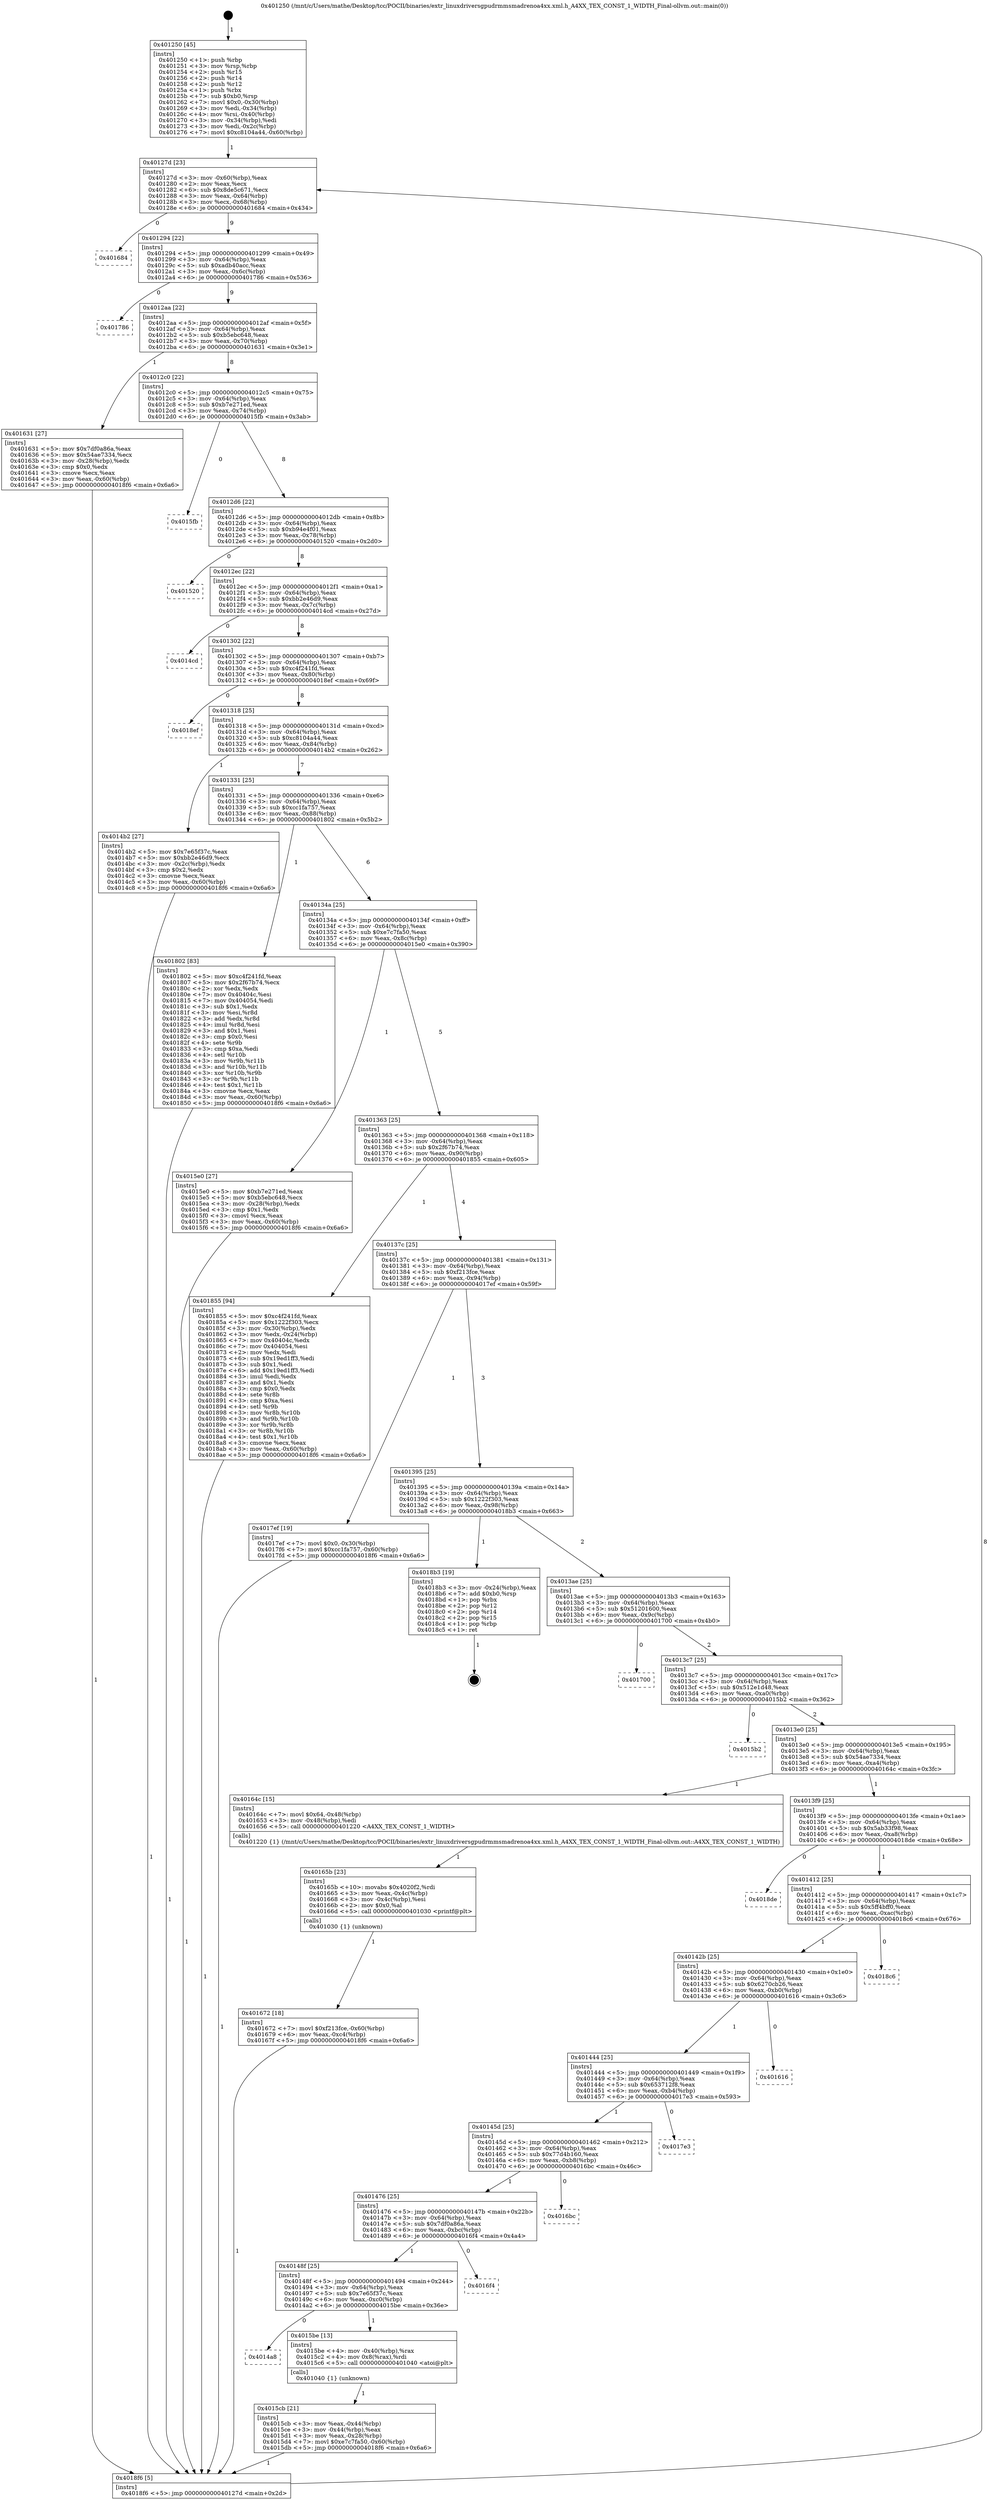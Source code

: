 digraph "0x401250" {
  label = "0x401250 (/mnt/c/Users/mathe/Desktop/tcc/POCII/binaries/extr_linuxdriversgpudrmmsmadrenoa4xx.xml.h_A4XX_TEX_CONST_1_WIDTH_Final-ollvm.out::main(0))"
  labelloc = "t"
  node[shape=record]

  Entry [label="",width=0.3,height=0.3,shape=circle,fillcolor=black,style=filled]
  "0x40127d" [label="{
     0x40127d [23]\l
     | [instrs]\l
     &nbsp;&nbsp;0x40127d \<+3\>: mov -0x60(%rbp),%eax\l
     &nbsp;&nbsp;0x401280 \<+2\>: mov %eax,%ecx\l
     &nbsp;&nbsp;0x401282 \<+6\>: sub $0x8de5c671,%ecx\l
     &nbsp;&nbsp;0x401288 \<+3\>: mov %eax,-0x64(%rbp)\l
     &nbsp;&nbsp;0x40128b \<+3\>: mov %ecx,-0x68(%rbp)\l
     &nbsp;&nbsp;0x40128e \<+6\>: je 0000000000401684 \<main+0x434\>\l
  }"]
  "0x401684" [label="{
     0x401684\l
  }", style=dashed]
  "0x401294" [label="{
     0x401294 [22]\l
     | [instrs]\l
     &nbsp;&nbsp;0x401294 \<+5\>: jmp 0000000000401299 \<main+0x49\>\l
     &nbsp;&nbsp;0x401299 \<+3\>: mov -0x64(%rbp),%eax\l
     &nbsp;&nbsp;0x40129c \<+5\>: sub $0xadb40acc,%eax\l
     &nbsp;&nbsp;0x4012a1 \<+3\>: mov %eax,-0x6c(%rbp)\l
     &nbsp;&nbsp;0x4012a4 \<+6\>: je 0000000000401786 \<main+0x536\>\l
  }"]
  Exit [label="",width=0.3,height=0.3,shape=circle,fillcolor=black,style=filled,peripheries=2]
  "0x401786" [label="{
     0x401786\l
  }", style=dashed]
  "0x4012aa" [label="{
     0x4012aa [22]\l
     | [instrs]\l
     &nbsp;&nbsp;0x4012aa \<+5\>: jmp 00000000004012af \<main+0x5f\>\l
     &nbsp;&nbsp;0x4012af \<+3\>: mov -0x64(%rbp),%eax\l
     &nbsp;&nbsp;0x4012b2 \<+5\>: sub $0xb5ebc648,%eax\l
     &nbsp;&nbsp;0x4012b7 \<+3\>: mov %eax,-0x70(%rbp)\l
     &nbsp;&nbsp;0x4012ba \<+6\>: je 0000000000401631 \<main+0x3e1\>\l
  }"]
  "0x401672" [label="{
     0x401672 [18]\l
     | [instrs]\l
     &nbsp;&nbsp;0x401672 \<+7\>: movl $0xf213fce,-0x60(%rbp)\l
     &nbsp;&nbsp;0x401679 \<+6\>: mov %eax,-0xc4(%rbp)\l
     &nbsp;&nbsp;0x40167f \<+5\>: jmp 00000000004018f6 \<main+0x6a6\>\l
  }"]
  "0x401631" [label="{
     0x401631 [27]\l
     | [instrs]\l
     &nbsp;&nbsp;0x401631 \<+5\>: mov $0x7df0a86a,%eax\l
     &nbsp;&nbsp;0x401636 \<+5\>: mov $0x54ae7334,%ecx\l
     &nbsp;&nbsp;0x40163b \<+3\>: mov -0x28(%rbp),%edx\l
     &nbsp;&nbsp;0x40163e \<+3\>: cmp $0x0,%edx\l
     &nbsp;&nbsp;0x401641 \<+3\>: cmove %ecx,%eax\l
     &nbsp;&nbsp;0x401644 \<+3\>: mov %eax,-0x60(%rbp)\l
     &nbsp;&nbsp;0x401647 \<+5\>: jmp 00000000004018f6 \<main+0x6a6\>\l
  }"]
  "0x4012c0" [label="{
     0x4012c0 [22]\l
     | [instrs]\l
     &nbsp;&nbsp;0x4012c0 \<+5\>: jmp 00000000004012c5 \<main+0x75\>\l
     &nbsp;&nbsp;0x4012c5 \<+3\>: mov -0x64(%rbp),%eax\l
     &nbsp;&nbsp;0x4012c8 \<+5\>: sub $0xb7e271ed,%eax\l
     &nbsp;&nbsp;0x4012cd \<+3\>: mov %eax,-0x74(%rbp)\l
     &nbsp;&nbsp;0x4012d0 \<+6\>: je 00000000004015fb \<main+0x3ab\>\l
  }"]
  "0x40165b" [label="{
     0x40165b [23]\l
     | [instrs]\l
     &nbsp;&nbsp;0x40165b \<+10\>: movabs $0x4020f2,%rdi\l
     &nbsp;&nbsp;0x401665 \<+3\>: mov %eax,-0x4c(%rbp)\l
     &nbsp;&nbsp;0x401668 \<+3\>: mov -0x4c(%rbp),%esi\l
     &nbsp;&nbsp;0x40166b \<+2\>: mov $0x0,%al\l
     &nbsp;&nbsp;0x40166d \<+5\>: call 0000000000401030 \<printf@plt\>\l
     | [calls]\l
     &nbsp;&nbsp;0x401030 \{1\} (unknown)\l
  }"]
  "0x4015fb" [label="{
     0x4015fb\l
  }", style=dashed]
  "0x4012d6" [label="{
     0x4012d6 [22]\l
     | [instrs]\l
     &nbsp;&nbsp;0x4012d6 \<+5\>: jmp 00000000004012db \<main+0x8b\>\l
     &nbsp;&nbsp;0x4012db \<+3\>: mov -0x64(%rbp),%eax\l
     &nbsp;&nbsp;0x4012de \<+5\>: sub $0xb94e4f01,%eax\l
     &nbsp;&nbsp;0x4012e3 \<+3\>: mov %eax,-0x78(%rbp)\l
     &nbsp;&nbsp;0x4012e6 \<+6\>: je 0000000000401520 \<main+0x2d0\>\l
  }"]
  "0x4015cb" [label="{
     0x4015cb [21]\l
     | [instrs]\l
     &nbsp;&nbsp;0x4015cb \<+3\>: mov %eax,-0x44(%rbp)\l
     &nbsp;&nbsp;0x4015ce \<+3\>: mov -0x44(%rbp),%eax\l
     &nbsp;&nbsp;0x4015d1 \<+3\>: mov %eax,-0x28(%rbp)\l
     &nbsp;&nbsp;0x4015d4 \<+7\>: movl $0xe7c7fa50,-0x60(%rbp)\l
     &nbsp;&nbsp;0x4015db \<+5\>: jmp 00000000004018f6 \<main+0x6a6\>\l
  }"]
  "0x401520" [label="{
     0x401520\l
  }", style=dashed]
  "0x4012ec" [label="{
     0x4012ec [22]\l
     | [instrs]\l
     &nbsp;&nbsp;0x4012ec \<+5\>: jmp 00000000004012f1 \<main+0xa1\>\l
     &nbsp;&nbsp;0x4012f1 \<+3\>: mov -0x64(%rbp),%eax\l
     &nbsp;&nbsp;0x4012f4 \<+5\>: sub $0xbb2e46d9,%eax\l
     &nbsp;&nbsp;0x4012f9 \<+3\>: mov %eax,-0x7c(%rbp)\l
     &nbsp;&nbsp;0x4012fc \<+6\>: je 00000000004014cd \<main+0x27d\>\l
  }"]
  "0x4014a8" [label="{
     0x4014a8\l
  }", style=dashed]
  "0x4014cd" [label="{
     0x4014cd\l
  }", style=dashed]
  "0x401302" [label="{
     0x401302 [22]\l
     | [instrs]\l
     &nbsp;&nbsp;0x401302 \<+5\>: jmp 0000000000401307 \<main+0xb7\>\l
     &nbsp;&nbsp;0x401307 \<+3\>: mov -0x64(%rbp),%eax\l
     &nbsp;&nbsp;0x40130a \<+5\>: sub $0xc4f241fd,%eax\l
     &nbsp;&nbsp;0x40130f \<+3\>: mov %eax,-0x80(%rbp)\l
     &nbsp;&nbsp;0x401312 \<+6\>: je 00000000004018ef \<main+0x69f\>\l
  }"]
  "0x4015be" [label="{
     0x4015be [13]\l
     | [instrs]\l
     &nbsp;&nbsp;0x4015be \<+4\>: mov -0x40(%rbp),%rax\l
     &nbsp;&nbsp;0x4015c2 \<+4\>: mov 0x8(%rax),%rdi\l
     &nbsp;&nbsp;0x4015c6 \<+5\>: call 0000000000401040 \<atoi@plt\>\l
     | [calls]\l
     &nbsp;&nbsp;0x401040 \{1\} (unknown)\l
  }"]
  "0x4018ef" [label="{
     0x4018ef\l
  }", style=dashed]
  "0x401318" [label="{
     0x401318 [25]\l
     | [instrs]\l
     &nbsp;&nbsp;0x401318 \<+5\>: jmp 000000000040131d \<main+0xcd\>\l
     &nbsp;&nbsp;0x40131d \<+3\>: mov -0x64(%rbp),%eax\l
     &nbsp;&nbsp;0x401320 \<+5\>: sub $0xc8104a44,%eax\l
     &nbsp;&nbsp;0x401325 \<+6\>: mov %eax,-0x84(%rbp)\l
     &nbsp;&nbsp;0x40132b \<+6\>: je 00000000004014b2 \<main+0x262\>\l
  }"]
  "0x40148f" [label="{
     0x40148f [25]\l
     | [instrs]\l
     &nbsp;&nbsp;0x40148f \<+5\>: jmp 0000000000401494 \<main+0x244\>\l
     &nbsp;&nbsp;0x401494 \<+3\>: mov -0x64(%rbp),%eax\l
     &nbsp;&nbsp;0x401497 \<+5\>: sub $0x7e65f37c,%eax\l
     &nbsp;&nbsp;0x40149c \<+6\>: mov %eax,-0xc0(%rbp)\l
     &nbsp;&nbsp;0x4014a2 \<+6\>: je 00000000004015be \<main+0x36e\>\l
  }"]
  "0x4014b2" [label="{
     0x4014b2 [27]\l
     | [instrs]\l
     &nbsp;&nbsp;0x4014b2 \<+5\>: mov $0x7e65f37c,%eax\l
     &nbsp;&nbsp;0x4014b7 \<+5\>: mov $0xbb2e46d9,%ecx\l
     &nbsp;&nbsp;0x4014bc \<+3\>: mov -0x2c(%rbp),%edx\l
     &nbsp;&nbsp;0x4014bf \<+3\>: cmp $0x2,%edx\l
     &nbsp;&nbsp;0x4014c2 \<+3\>: cmovne %ecx,%eax\l
     &nbsp;&nbsp;0x4014c5 \<+3\>: mov %eax,-0x60(%rbp)\l
     &nbsp;&nbsp;0x4014c8 \<+5\>: jmp 00000000004018f6 \<main+0x6a6\>\l
  }"]
  "0x401331" [label="{
     0x401331 [25]\l
     | [instrs]\l
     &nbsp;&nbsp;0x401331 \<+5\>: jmp 0000000000401336 \<main+0xe6\>\l
     &nbsp;&nbsp;0x401336 \<+3\>: mov -0x64(%rbp),%eax\l
     &nbsp;&nbsp;0x401339 \<+5\>: sub $0xcc1fa757,%eax\l
     &nbsp;&nbsp;0x40133e \<+6\>: mov %eax,-0x88(%rbp)\l
     &nbsp;&nbsp;0x401344 \<+6\>: je 0000000000401802 \<main+0x5b2\>\l
  }"]
  "0x4018f6" [label="{
     0x4018f6 [5]\l
     | [instrs]\l
     &nbsp;&nbsp;0x4018f6 \<+5\>: jmp 000000000040127d \<main+0x2d\>\l
  }"]
  "0x401250" [label="{
     0x401250 [45]\l
     | [instrs]\l
     &nbsp;&nbsp;0x401250 \<+1\>: push %rbp\l
     &nbsp;&nbsp;0x401251 \<+3\>: mov %rsp,%rbp\l
     &nbsp;&nbsp;0x401254 \<+2\>: push %r15\l
     &nbsp;&nbsp;0x401256 \<+2\>: push %r14\l
     &nbsp;&nbsp;0x401258 \<+2\>: push %r12\l
     &nbsp;&nbsp;0x40125a \<+1\>: push %rbx\l
     &nbsp;&nbsp;0x40125b \<+7\>: sub $0xb0,%rsp\l
     &nbsp;&nbsp;0x401262 \<+7\>: movl $0x0,-0x30(%rbp)\l
     &nbsp;&nbsp;0x401269 \<+3\>: mov %edi,-0x34(%rbp)\l
     &nbsp;&nbsp;0x40126c \<+4\>: mov %rsi,-0x40(%rbp)\l
     &nbsp;&nbsp;0x401270 \<+3\>: mov -0x34(%rbp),%edi\l
     &nbsp;&nbsp;0x401273 \<+3\>: mov %edi,-0x2c(%rbp)\l
     &nbsp;&nbsp;0x401276 \<+7\>: movl $0xc8104a44,-0x60(%rbp)\l
  }"]
  "0x4016f4" [label="{
     0x4016f4\l
  }", style=dashed]
  "0x401802" [label="{
     0x401802 [83]\l
     | [instrs]\l
     &nbsp;&nbsp;0x401802 \<+5\>: mov $0xc4f241fd,%eax\l
     &nbsp;&nbsp;0x401807 \<+5\>: mov $0x2f67b74,%ecx\l
     &nbsp;&nbsp;0x40180c \<+2\>: xor %edx,%edx\l
     &nbsp;&nbsp;0x40180e \<+7\>: mov 0x40404c,%esi\l
     &nbsp;&nbsp;0x401815 \<+7\>: mov 0x404054,%edi\l
     &nbsp;&nbsp;0x40181c \<+3\>: sub $0x1,%edx\l
     &nbsp;&nbsp;0x40181f \<+3\>: mov %esi,%r8d\l
     &nbsp;&nbsp;0x401822 \<+3\>: add %edx,%r8d\l
     &nbsp;&nbsp;0x401825 \<+4\>: imul %r8d,%esi\l
     &nbsp;&nbsp;0x401829 \<+3\>: and $0x1,%esi\l
     &nbsp;&nbsp;0x40182c \<+3\>: cmp $0x0,%esi\l
     &nbsp;&nbsp;0x40182f \<+4\>: sete %r9b\l
     &nbsp;&nbsp;0x401833 \<+3\>: cmp $0xa,%edi\l
     &nbsp;&nbsp;0x401836 \<+4\>: setl %r10b\l
     &nbsp;&nbsp;0x40183a \<+3\>: mov %r9b,%r11b\l
     &nbsp;&nbsp;0x40183d \<+3\>: and %r10b,%r11b\l
     &nbsp;&nbsp;0x401840 \<+3\>: xor %r10b,%r9b\l
     &nbsp;&nbsp;0x401843 \<+3\>: or %r9b,%r11b\l
     &nbsp;&nbsp;0x401846 \<+4\>: test $0x1,%r11b\l
     &nbsp;&nbsp;0x40184a \<+3\>: cmovne %ecx,%eax\l
     &nbsp;&nbsp;0x40184d \<+3\>: mov %eax,-0x60(%rbp)\l
     &nbsp;&nbsp;0x401850 \<+5\>: jmp 00000000004018f6 \<main+0x6a6\>\l
  }"]
  "0x40134a" [label="{
     0x40134a [25]\l
     | [instrs]\l
     &nbsp;&nbsp;0x40134a \<+5\>: jmp 000000000040134f \<main+0xff\>\l
     &nbsp;&nbsp;0x40134f \<+3\>: mov -0x64(%rbp),%eax\l
     &nbsp;&nbsp;0x401352 \<+5\>: sub $0xe7c7fa50,%eax\l
     &nbsp;&nbsp;0x401357 \<+6\>: mov %eax,-0x8c(%rbp)\l
     &nbsp;&nbsp;0x40135d \<+6\>: je 00000000004015e0 \<main+0x390\>\l
  }"]
  "0x401476" [label="{
     0x401476 [25]\l
     | [instrs]\l
     &nbsp;&nbsp;0x401476 \<+5\>: jmp 000000000040147b \<main+0x22b\>\l
     &nbsp;&nbsp;0x40147b \<+3\>: mov -0x64(%rbp),%eax\l
     &nbsp;&nbsp;0x40147e \<+5\>: sub $0x7df0a86a,%eax\l
     &nbsp;&nbsp;0x401483 \<+6\>: mov %eax,-0xbc(%rbp)\l
     &nbsp;&nbsp;0x401489 \<+6\>: je 00000000004016f4 \<main+0x4a4\>\l
  }"]
  "0x4015e0" [label="{
     0x4015e0 [27]\l
     | [instrs]\l
     &nbsp;&nbsp;0x4015e0 \<+5\>: mov $0xb7e271ed,%eax\l
     &nbsp;&nbsp;0x4015e5 \<+5\>: mov $0xb5ebc648,%ecx\l
     &nbsp;&nbsp;0x4015ea \<+3\>: mov -0x28(%rbp),%edx\l
     &nbsp;&nbsp;0x4015ed \<+3\>: cmp $0x1,%edx\l
     &nbsp;&nbsp;0x4015f0 \<+3\>: cmovl %ecx,%eax\l
     &nbsp;&nbsp;0x4015f3 \<+3\>: mov %eax,-0x60(%rbp)\l
     &nbsp;&nbsp;0x4015f6 \<+5\>: jmp 00000000004018f6 \<main+0x6a6\>\l
  }"]
  "0x401363" [label="{
     0x401363 [25]\l
     | [instrs]\l
     &nbsp;&nbsp;0x401363 \<+5\>: jmp 0000000000401368 \<main+0x118\>\l
     &nbsp;&nbsp;0x401368 \<+3\>: mov -0x64(%rbp),%eax\l
     &nbsp;&nbsp;0x40136b \<+5\>: sub $0x2f67b74,%eax\l
     &nbsp;&nbsp;0x401370 \<+6\>: mov %eax,-0x90(%rbp)\l
     &nbsp;&nbsp;0x401376 \<+6\>: je 0000000000401855 \<main+0x605\>\l
  }"]
  "0x4016bc" [label="{
     0x4016bc\l
  }", style=dashed]
  "0x401855" [label="{
     0x401855 [94]\l
     | [instrs]\l
     &nbsp;&nbsp;0x401855 \<+5\>: mov $0xc4f241fd,%eax\l
     &nbsp;&nbsp;0x40185a \<+5\>: mov $0x1222f303,%ecx\l
     &nbsp;&nbsp;0x40185f \<+3\>: mov -0x30(%rbp),%edx\l
     &nbsp;&nbsp;0x401862 \<+3\>: mov %edx,-0x24(%rbp)\l
     &nbsp;&nbsp;0x401865 \<+7\>: mov 0x40404c,%edx\l
     &nbsp;&nbsp;0x40186c \<+7\>: mov 0x404054,%esi\l
     &nbsp;&nbsp;0x401873 \<+2\>: mov %edx,%edi\l
     &nbsp;&nbsp;0x401875 \<+6\>: sub $0x19ed1ff3,%edi\l
     &nbsp;&nbsp;0x40187b \<+3\>: sub $0x1,%edi\l
     &nbsp;&nbsp;0x40187e \<+6\>: add $0x19ed1ff3,%edi\l
     &nbsp;&nbsp;0x401884 \<+3\>: imul %edi,%edx\l
     &nbsp;&nbsp;0x401887 \<+3\>: and $0x1,%edx\l
     &nbsp;&nbsp;0x40188a \<+3\>: cmp $0x0,%edx\l
     &nbsp;&nbsp;0x40188d \<+4\>: sete %r8b\l
     &nbsp;&nbsp;0x401891 \<+3\>: cmp $0xa,%esi\l
     &nbsp;&nbsp;0x401894 \<+4\>: setl %r9b\l
     &nbsp;&nbsp;0x401898 \<+3\>: mov %r8b,%r10b\l
     &nbsp;&nbsp;0x40189b \<+3\>: and %r9b,%r10b\l
     &nbsp;&nbsp;0x40189e \<+3\>: xor %r9b,%r8b\l
     &nbsp;&nbsp;0x4018a1 \<+3\>: or %r8b,%r10b\l
     &nbsp;&nbsp;0x4018a4 \<+4\>: test $0x1,%r10b\l
     &nbsp;&nbsp;0x4018a8 \<+3\>: cmovne %ecx,%eax\l
     &nbsp;&nbsp;0x4018ab \<+3\>: mov %eax,-0x60(%rbp)\l
     &nbsp;&nbsp;0x4018ae \<+5\>: jmp 00000000004018f6 \<main+0x6a6\>\l
  }"]
  "0x40137c" [label="{
     0x40137c [25]\l
     | [instrs]\l
     &nbsp;&nbsp;0x40137c \<+5\>: jmp 0000000000401381 \<main+0x131\>\l
     &nbsp;&nbsp;0x401381 \<+3\>: mov -0x64(%rbp),%eax\l
     &nbsp;&nbsp;0x401384 \<+5\>: sub $0xf213fce,%eax\l
     &nbsp;&nbsp;0x401389 \<+6\>: mov %eax,-0x94(%rbp)\l
     &nbsp;&nbsp;0x40138f \<+6\>: je 00000000004017ef \<main+0x59f\>\l
  }"]
  "0x40145d" [label="{
     0x40145d [25]\l
     | [instrs]\l
     &nbsp;&nbsp;0x40145d \<+5\>: jmp 0000000000401462 \<main+0x212\>\l
     &nbsp;&nbsp;0x401462 \<+3\>: mov -0x64(%rbp),%eax\l
     &nbsp;&nbsp;0x401465 \<+5\>: sub $0x77d4b160,%eax\l
     &nbsp;&nbsp;0x40146a \<+6\>: mov %eax,-0xb8(%rbp)\l
     &nbsp;&nbsp;0x401470 \<+6\>: je 00000000004016bc \<main+0x46c\>\l
  }"]
  "0x4017ef" [label="{
     0x4017ef [19]\l
     | [instrs]\l
     &nbsp;&nbsp;0x4017ef \<+7\>: movl $0x0,-0x30(%rbp)\l
     &nbsp;&nbsp;0x4017f6 \<+7\>: movl $0xcc1fa757,-0x60(%rbp)\l
     &nbsp;&nbsp;0x4017fd \<+5\>: jmp 00000000004018f6 \<main+0x6a6\>\l
  }"]
  "0x401395" [label="{
     0x401395 [25]\l
     | [instrs]\l
     &nbsp;&nbsp;0x401395 \<+5\>: jmp 000000000040139a \<main+0x14a\>\l
     &nbsp;&nbsp;0x40139a \<+3\>: mov -0x64(%rbp),%eax\l
     &nbsp;&nbsp;0x40139d \<+5\>: sub $0x1222f303,%eax\l
     &nbsp;&nbsp;0x4013a2 \<+6\>: mov %eax,-0x98(%rbp)\l
     &nbsp;&nbsp;0x4013a8 \<+6\>: je 00000000004018b3 \<main+0x663\>\l
  }"]
  "0x4017e3" [label="{
     0x4017e3\l
  }", style=dashed]
  "0x4018b3" [label="{
     0x4018b3 [19]\l
     | [instrs]\l
     &nbsp;&nbsp;0x4018b3 \<+3\>: mov -0x24(%rbp),%eax\l
     &nbsp;&nbsp;0x4018b6 \<+7\>: add $0xb0,%rsp\l
     &nbsp;&nbsp;0x4018bd \<+1\>: pop %rbx\l
     &nbsp;&nbsp;0x4018be \<+2\>: pop %r12\l
     &nbsp;&nbsp;0x4018c0 \<+2\>: pop %r14\l
     &nbsp;&nbsp;0x4018c2 \<+2\>: pop %r15\l
     &nbsp;&nbsp;0x4018c4 \<+1\>: pop %rbp\l
     &nbsp;&nbsp;0x4018c5 \<+1\>: ret\l
  }"]
  "0x4013ae" [label="{
     0x4013ae [25]\l
     | [instrs]\l
     &nbsp;&nbsp;0x4013ae \<+5\>: jmp 00000000004013b3 \<main+0x163\>\l
     &nbsp;&nbsp;0x4013b3 \<+3\>: mov -0x64(%rbp),%eax\l
     &nbsp;&nbsp;0x4013b6 \<+5\>: sub $0x51201600,%eax\l
     &nbsp;&nbsp;0x4013bb \<+6\>: mov %eax,-0x9c(%rbp)\l
     &nbsp;&nbsp;0x4013c1 \<+6\>: je 0000000000401700 \<main+0x4b0\>\l
  }"]
  "0x401444" [label="{
     0x401444 [25]\l
     | [instrs]\l
     &nbsp;&nbsp;0x401444 \<+5\>: jmp 0000000000401449 \<main+0x1f9\>\l
     &nbsp;&nbsp;0x401449 \<+3\>: mov -0x64(%rbp),%eax\l
     &nbsp;&nbsp;0x40144c \<+5\>: sub $0x653712f8,%eax\l
     &nbsp;&nbsp;0x401451 \<+6\>: mov %eax,-0xb4(%rbp)\l
     &nbsp;&nbsp;0x401457 \<+6\>: je 00000000004017e3 \<main+0x593\>\l
  }"]
  "0x401700" [label="{
     0x401700\l
  }", style=dashed]
  "0x4013c7" [label="{
     0x4013c7 [25]\l
     | [instrs]\l
     &nbsp;&nbsp;0x4013c7 \<+5\>: jmp 00000000004013cc \<main+0x17c\>\l
     &nbsp;&nbsp;0x4013cc \<+3\>: mov -0x64(%rbp),%eax\l
     &nbsp;&nbsp;0x4013cf \<+5\>: sub $0x512e1d48,%eax\l
     &nbsp;&nbsp;0x4013d4 \<+6\>: mov %eax,-0xa0(%rbp)\l
     &nbsp;&nbsp;0x4013da \<+6\>: je 00000000004015b2 \<main+0x362\>\l
  }"]
  "0x401616" [label="{
     0x401616\l
  }", style=dashed]
  "0x4015b2" [label="{
     0x4015b2\l
  }", style=dashed]
  "0x4013e0" [label="{
     0x4013e0 [25]\l
     | [instrs]\l
     &nbsp;&nbsp;0x4013e0 \<+5\>: jmp 00000000004013e5 \<main+0x195\>\l
     &nbsp;&nbsp;0x4013e5 \<+3\>: mov -0x64(%rbp),%eax\l
     &nbsp;&nbsp;0x4013e8 \<+5\>: sub $0x54ae7334,%eax\l
     &nbsp;&nbsp;0x4013ed \<+6\>: mov %eax,-0xa4(%rbp)\l
     &nbsp;&nbsp;0x4013f3 \<+6\>: je 000000000040164c \<main+0x3fc\>\l
  }"]
  "0x40142b" [label="{
     0x40142b [25]\l
     | [instrs]\l
     &nbsp;&nbsp;0x40142b \<+5\>: jmp 0000000000401430 \<main+0x1e0\>\l
     &nbsp;&nbsp;0x401430 \<+3\>: mov -0x64(%rbp),%eax\l
     &nbsp;&nbsp;0x401433 \<+5\>: sub $0x6270cb26,%eax\l
     &nbsp;&nbsp;0x401438 \<+6\>: mov %eax,-0xb0(%rbp)\l
     &nbsp;&nbsp;0x40143e \<+6\>: je 0000000000401616 \<main+0x3c6\>\l
  }"]
  "0x40164c" [label="{
     0x40164c [15]\l
     | [instrs]\l
     &nbsp;&nbsp;0x40164c \<+7\>: movl $0x64,-0x48(%rbp)\l
     &nbsp;&nbsp;0x401653 \<+3\>: mov -0x48(%rbp),%edi\l
     &nbsp;&nbsp;0x401656 \<+5\>: call 0000000000401220 \<A4XX_TEX_CONST_1_WIDTH\>\l
     | [calls]\l
     &nbsp;&nbsp;0x401220 \{1\} (/mnt/c/Users/mathe/Desktop/tcc/POCII/binaries/extr_linuxdriversgpudrmmsmadrenoa4xx.xml.h_A4XX_TEX_CONST_1_WIDTH_Final-ollvm.out::A4XX_TEX_CONST_1_WIDTH)\l
  }"]
  "0x4013f9" [label="{
     0x4013f9 [25]\l
     | [instrs]\l
     &nbsp;&nbsp;0x4013f9 \<+5\>: jmp 00000000004013fe \<main+0x1ae\>\l
     &nbsp;&nbsp;0x4013fe \<+3\>: mov -0x64(%rbp),%eax\l
     &nbsp;&nbsp;0x401401 \<+5\>: sub $0x5ab33f98,%eax\l
     &nbsp;&nbsp;0x401406 \<+6\>: mov %eax,-0xa8(%rbp)\l
     &nbsp;&nbsp;0x40140c \<+6\>: je 00000000004018de \<main+0x68e\>\l
  }"]
  "0x4018c6" [label="{
     0x4018c6\l
  }", style=dashed]
  "0x4018de" [label="{
     0x4018de\l
  }", style=dashed]
  "0x401412" [label="{
     0x401412 [25]\l
     | [instrs]\l
     &nbsp;&nbsp;0x401412 \<+5\>: jmp 0000000000401417 \<main+0x1c7\>\l
     &nbsp;&nbsp;0x401417 \<+3\>: mov -0x64(%rbp),%eax\l
     &nbsp;&nbsp;0x40141a \<+5\>: sub $0x5ff4bff0,%eax\l
     &nbsp;&nbsp;0x40141f \<+6\>: mov %eax,-0xac(%rbp)\l
     &nbsp;&nbsp;0x401425 \<+6\>: je 00000000004018c6 \<main+0x676\>\l
  }"]
  Entry -> "0x401250" [label=" 1"]
  "0x40127d" -> "0x401684" [label=" 0"]
  "0x40127d" -> "0x401294" [label=" 9"]
  "0x4018b3" -> Exit [label=" 1"]
  "0x401294" -> "0x401786" [label=" 0"]
  "0x401294" -> "0x4012aa" [label=" 9"]
  "0x401855" -> "0x4018f6" [label=" 1"]
  "0x4012aa" -> "0x401631" [label=" 1"]
  "0x4012aa" -> "0x4012c0" [label=" 8"]
  "0x401802" -> "0x4018f6" [label=" 1"]
  "0x4012c0" -> "0x4015fb" [label=" 0"]
  "0x4012c0" -> "0x4012d6" [label=" 8"]
  "0x4017ef" -> "0x4018f6" [label=" 1"]
  "0x4012d6" -> "0x401520" [label=" 0"]
  "0x4012d6" -> "0x4012ec" [label=" 8"]
  "0x401672" -> "0x4018f6" [label=" 1"]
  "0x4012ec" -> "0x4014cd" [label=" 0"]
  "0x4012ec" -> "0x401302" [label=" 8"]
  "0x40165b" -> "0x401672" [label=" 1"]
  "0x401302" -> "0x4018ef" [label=" 0"]
  "0x401302" -> "0x401318" [label=" 8"]
  "0x40164c" -> "0x40165b" [label=" 1"]
  "0x401318" -> "0x4014b2" [label=" 1"]
  "0x401318" -> "0x401331" [label=" 7"]
  "0x4014b2" -> "0x4018f6" [label=" 1"]
  "0x401250" -> "0x40127d" [label=" 1"]
  "0x4018f6" -> "0x40127d" [label=" 8"]
  "0x4015e0" -> "0x4018f6" [label=" 1"]
  "0x401331" -> "0x401802" [label=" 1"]
  "0x401331" -> "0x40134a" [label=" 6"]
  "0x4015cb" -> "0x4018f6" [label=" 1"]
  "0x40134a" -> "0x4015e0" [label=" 1"]
  "0x40134a" -> "0x401363" [label=" 5"]
  "0x40148f" -> "0x4014a8" [label=" 0"]
  "0x401363" -> "0x401855" [label=" 1"]
  "0x401363" -> "0x40137c" [label=" 4"]
  "0x40148f" -> "0x4015be" [label=" 1"]
  "0x40137c" -> "0x4017ef" [label=" 1"]
  "0x40137c" -> "0x401395" [label=" 3"]
  "0x401476" -> "0x40148f" [label=" 1"]
  "0x401395" -> "0x4018b3" [label=" 1"]
  "0x401395" -> "0x4013ae" [label=" 2"]
  "0x401476" -> "0x4016f4" [label=" 0"]
  "0x4013ae" -> "0x401700" [label=" 0"]
  "0x4013ae" -> "0x4013c7" [label=" 2"]
  "0x40145d" -> "0x401476" [label=" 1"]
  "0x4013c7" -> "0x4015b2" [label=" 0"]
  "0x4013c7" -> "0x4013e0" [label=" 2"]
  "0x40145d" -> "0x4016bc" [label=" 0"]
  "0x4013e0" -> "0x40164c" [label=" 1"]
  "0x4013e0" -> "0x4013f9" [label=" 1"]
  "0x401444" -> "0x40145d" [label=" 1"]
  "0x4013f9" -> "0x4018de" [label=" 0"]
  "0x4013f9" -> "0x401412" [label=" 1"]
  "0x401444" -> "0x4017e3" [label=" 0"]
  "0x401412" -> "0x4018c6" [label=" 0"]
  "0x401412" -> "0x40142b" [label=" 1"]
  "0x401631" -> "0x4018f6" [label=" 1"]
  "0x40142b" -> "0x401616" [label=" 0"]
  "0x40142b" -> "0x401444" [label=" 1"]
  "0x4015be" -> "0x4015cb" [label=" 1"]
}
